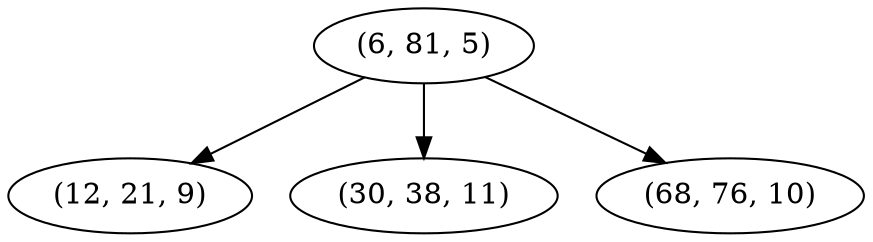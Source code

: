 digraph tree {
    "(6, 81, 5)";
    "(12, 21, 9)";
    "(30, 38, 11)";
    "(68, 76, 10)";
    "(6, 81, 5)" -> "(12, 21, 9)";
    "(6, 81, 5)" -> "(30, 38, 11)";
    "(6, 81, 5)" -> "(68, 76, 10)";
}
